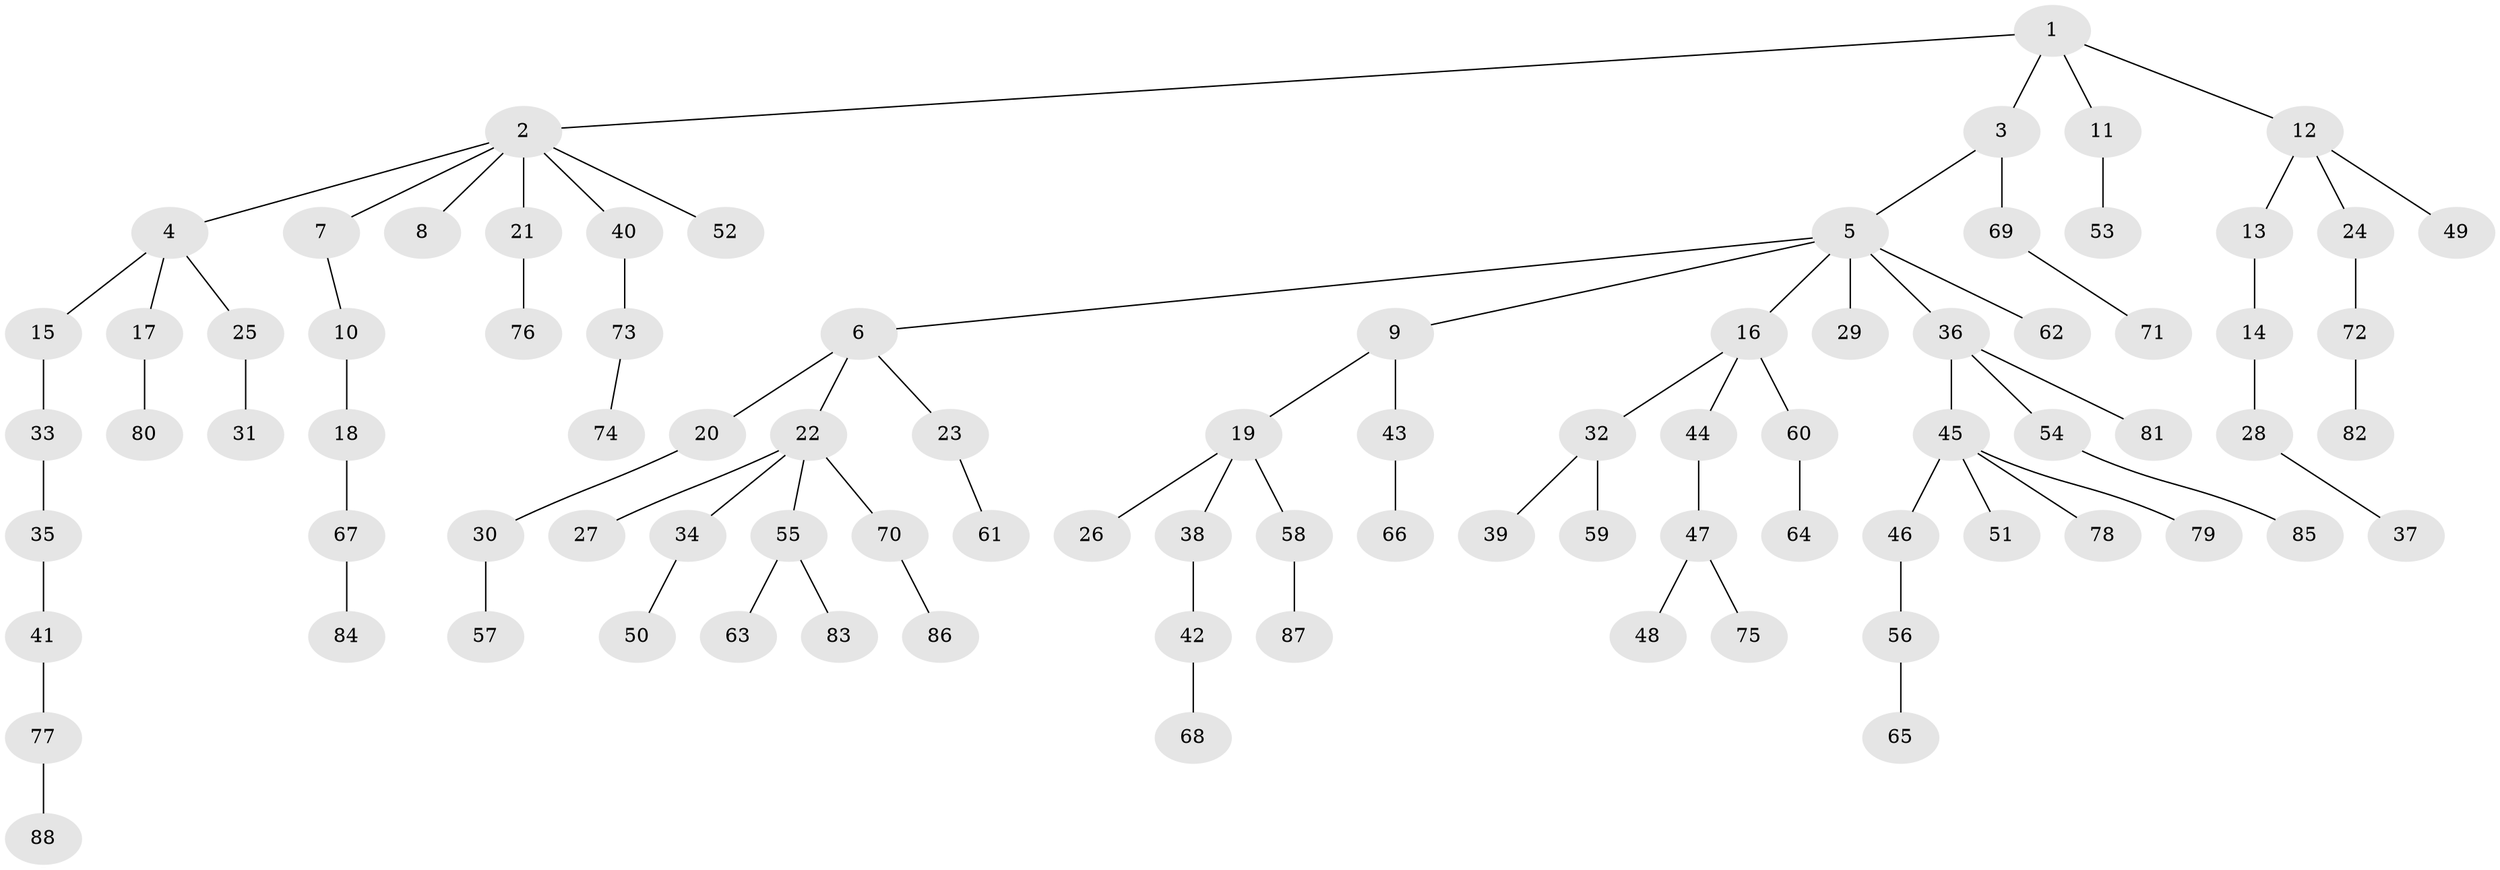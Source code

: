 // Generated by graph-tools (version 1.1) at 2025/15/03/09/25 04:15:29]
// undirected, 88 vertices, 87 edges
graph export_dot {
graph [start="1"]
  node [color=gray90,style=filled];
  1;
  2;
  3;
  4;
  5;
  6;
  7;
  8;
  9;
  10;
  11;
  12;
  13;
  14;
  15;
  16;
  17;
  18;
  19;
  20;
  21;
  22;
  23;
  24;
  25;
  26;
  27;
  28;
  29;
  30;
  31;
  32;
  33;
  34;
  35;
  36;
  37;
  38;
  39;
  40;
  41;
  42;
  43;
  44;
  45;
  46;
  47;
  48;
  49;
  50;
  51;
  52;
  53;
  54;
  55;
  56;
  57;
  58;
  59;
  60;
  61;
  62;
  63;
  64;
  65;
  66;
  67;
  68;
  69;
  70;
  71;
  72;
  73;
  74;
  75;
  76;
  77;
  78;
  79;
  80;
  81;
  82;
  83;
  84;
  85;
  86;
  87;
  88;
  1 -- 2;
  1 -- 3;
  1 -- 11;
  1 -- 12;
  2 -- 4;
  2 -- 7;
  2 -- 8;
  2 -- 21;
  2 -- 40;
  2 -- 52;
  3 -- 5;
  3 -- 69;
  4 -- 15;
  4 -- 17;
  4 -- 25;
  5 -- 6;
  5 -- 9;
  5 -- 16;
  5 -- 29;
  5 -- 36;
  5 -- 62;
  6 -- 20;
  6 -- 22;
  6 -- 23;
  7 -- 10;
  9 -- 19;
  9 -- 43;
  10 -- 18;
  11 -- 53;
  12 -- 13;
  12 -- 24;
  12 -- 49;
  13 -- 14;
  14 -- 28;
  15 -- 33;
  16 -- 32;
  16 -- 44;
  16 -- 60;
  17 -- 80;
  18 -- 67;
  19 -- 26;
  19 -- 38;
  19 -- 58;
  20 -- 30;
  21 -- 76;
  22 -- 27;
  22 -- 34;
  22 -- 55;
  22 -- 70;
  23 -- 61;
  24 -- 72;
  25 -- 31;
  28 -- 37;
  30 -- 57;
  32 -- 39;
  32 -- 59;
  33 -- 35;
  34 -- 50;
  35 -- 41;
  36 -- 45;
  36 -- 54;
  36 -- 81;
  38 -- 42;
  40 -- 73;
  41 -- 77;
  42 -- 68;
  43 -- 66;
  44 -- 47;
  45 -- 46;
  45 -- 51;
  45 -- 78;
  45 -- 79;
  46 -- 56;
  47 -- 48;
  47 -- 75;
  54 -- 85;
  55 -- 63;
  55 -- 83;
  56 -- 65;
  58 -- 87;
  60 -- 64;
  67 -- 84;
  69 -- 71;
  70 -- 86;
  72 -- 82;
  73 -- 74;
  77 -- 88;
}
